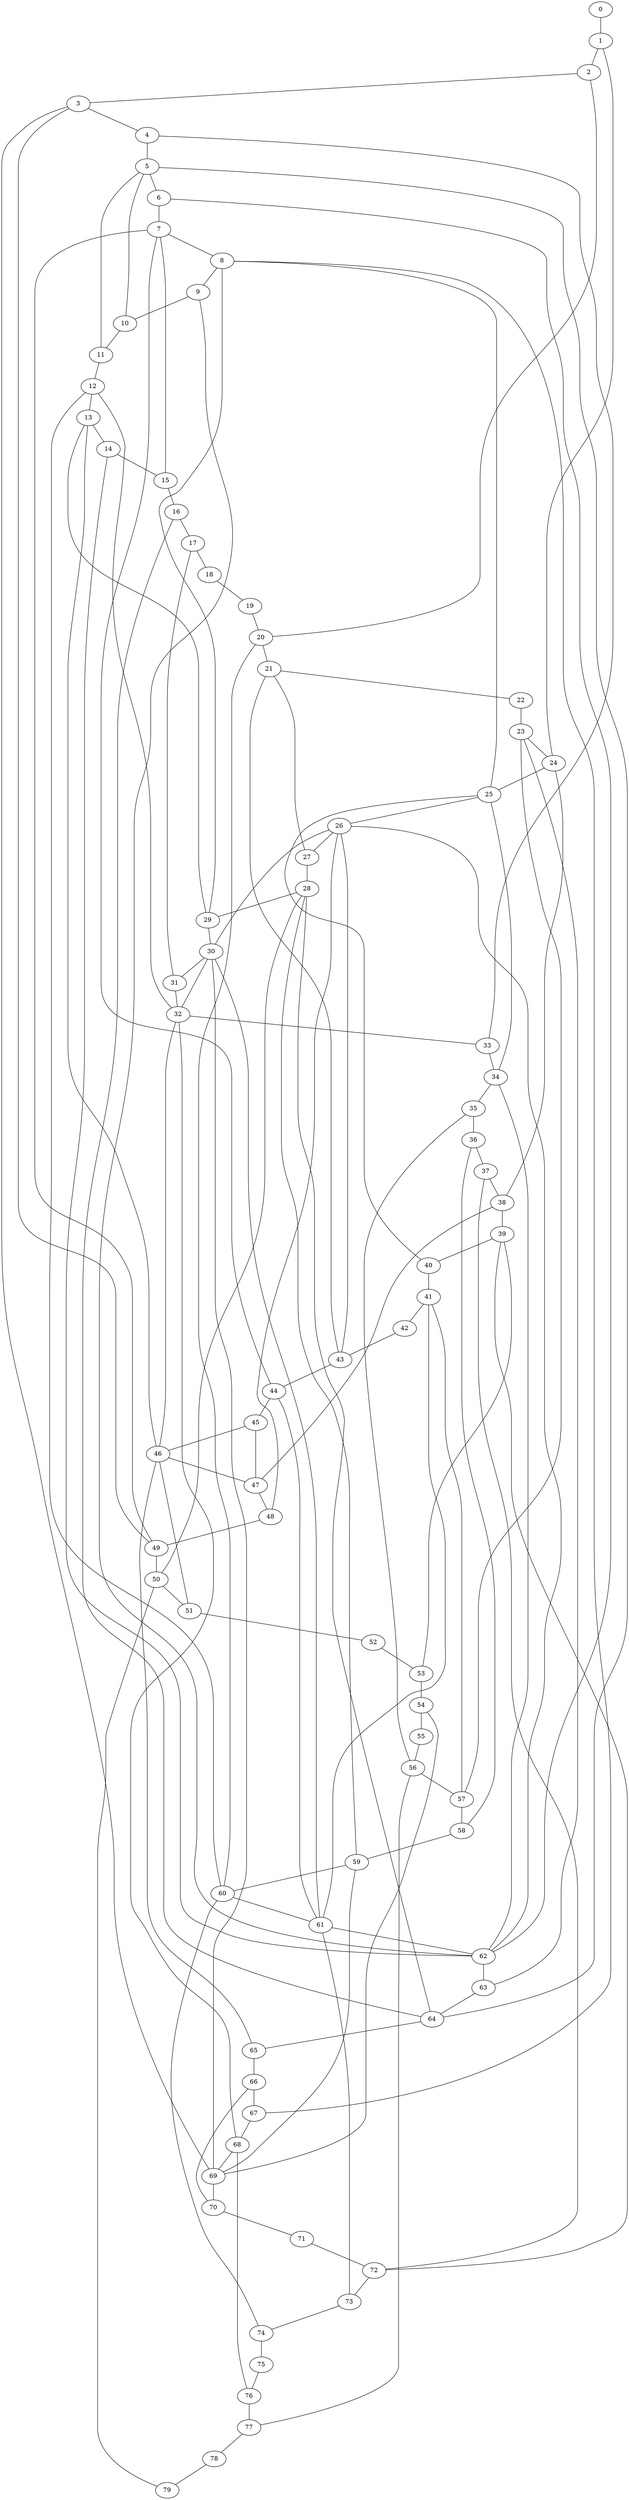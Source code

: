 
graph graphname {
    0 -- 1
1 -- 2
1 -- 24
2 -- 3
2 -- 20
3 -- 4
3 -- 69
3 -- 49
4 -- 5
4 -- 33
5 -- 6
5 -- 11
5 -- 10
5 -- 64
6 -- 7
6 -- 62
7 -- 8
7 -- 15
7 -- 49
7 -- 44
8 -- 9
8 -- 67
8 -- 29
8 -- 25
9 -- 10
9 -- 62
10 -- 11
11 -- 12
12 -- 13
12 -- 32
12 -- 60
13 -- 14
13 -- 46
13 -- 29
14 -- 15
14 -- 62
15 -- 16
16 -- 17
16 -- 64
17 -- 18
17 -- 31
18 -- 19
19 -- 20
20 -- 21
20 -- 60
21 -- 22
21 -- 27
21 -- 43
22 -- 23
23 -- 24
23 -- 63
23 -- 57
24 -- 25
24 -- 38
25 -- 26
25 -- 34
25 -- 40
26 -- 27
26 -- 62
26 -- 30
26 -- 43
26 -- 48
27 -- 28
28 -- 29
28 -- 59
28 -- 64
28 -- 50
29 -- 30
30 -- 31
30 -- 32
30 -- 61
30 -- 69
31 -- 32
32 -- 33
32 -- 68
32 -- 46
33 -- 34
34 -- 35
34 -- 62
35 -- 36
35 -- 56
36 -- 37
36 -- 58
37 -- 38
37 -- 72
38 -- 39
38 -- 47
39 -- 40
39 -- 53
39 -- 72
40 -- 41
41 -- 42
41 -- 57
41 -- 61
42 -- 43
43 -- 44
44 -- 45
44 -- 61
45 -- 46
45 -- 47
46 -- 47
46 -- 51
46 -- 65
47 -- 48
48 -- 49
49 -- 50
50 -- 51
50 -- 79
51 -- 52
52 -- 53
53 -- 54
54 -- 55
54 -- 69
55 -- 56
56 -- 57
56 -- 77
57 -- 58
58 -- 59
59 -- 60
59 -- 69
60 -- 61
60 -- 74
61 -- 62
61 -- 73
62 -- 63
63 -- 64
64 -- 65
65 -- 66
66 -- 67
66 -- 70
67 -- 68
68 -- 69
68 -- 76
69 -- 70
70 -- 71
71 -- 72
72 -- 73
73 -- 74
74 -- 75
75 -- 76
76 -- 77
77 -- 78
78 -- 79

}
